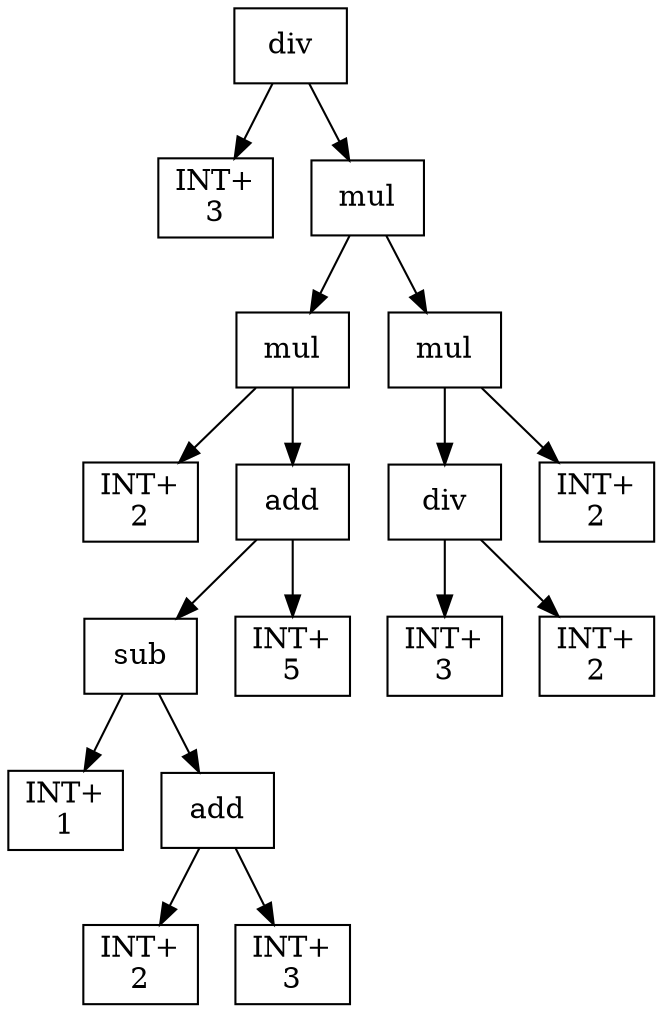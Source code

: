 digraph expr {
  node [shape=box];
  n1 [label="div"];
  n2 [label="INT+\n3"];
  n3 [label="mul"];
  n4 [label="mul"];
  n5 [label="INT+\n2"];
  n6 [label="add"];
  n7 [label="sub"];
  n8 [label="INT+\n1"];
  n9 [label="add"];
  n10 [label="INT+\n2"];
  n11 [label="INT+\n3"];
  n9 -> n10;
  n9 -> n11;
  n7 -> n8;
  n7 -> n9;
  n12 [label="INT+\n5"];
  n6 -> n7;
  n6 -> n12;
  n4 -> n5;
  n4 -> n6;
  n13 [label="mul"];
  n14 [label="div"];
  n15 [label="INT+\n3"];
  n16 [label="INT+\n2"];
  n14 -> n15;
  n14 -> n16;
  n17 [label="INT+\n2"];
  n13 -> n14;
  n13 -> n17;
  n3 -> n4;
  n3 -> n13;
  n1 -> n2;
  n1 -> n3;
}